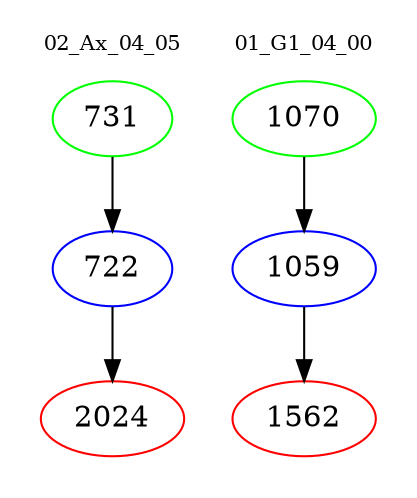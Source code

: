 digraph{
subgraph cluster_0 {
color = white
label = "02_Ax_04_05";
fontsize=10;
T0_731 [label="731", color="green"]
T0_731 -> T0_722 [color="black"]
T0_722 [label="722", color="blue"]
T0_722 -> T0_2024 [color="black"]
T0_2024 [label="2024", color="red"]
}
subgraph cluster_1 {
color = white
label = "01_G1_04_00";
fontsize=10;
T1_1070 [label="1070", color="green"]
T1_1070 -> T1_1059 [color="black"]
T1_1059 [label="1059", color="blue"]
T1_1059 -> T1_1562 [color="black"]
T1_1562 [label="1562", color="red"]
}
}
